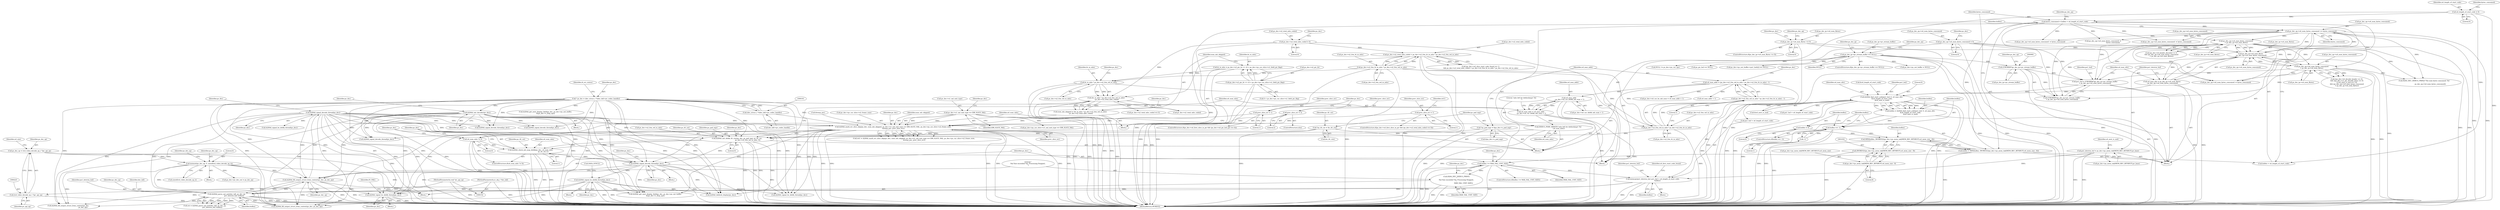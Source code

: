 digraph "0_Android_0b23c81c3dd9ec38f7e6806a3955fed1925541a0@API" {
"1001827" [label="(Call,ih264d_signal_bs_deblk_thread(ps_dec))"];
"1001728" [label="(Call,ih264d_signal_bs_deblk_thread(ps_dec))"];
"1001719" [label="(Call,ih264d_signal_decode_thread(ps_dec))"];
"1001685" [label="(Call,ih264d_init_deblk_tfr_ctxt(ps_dec, ps_pad_mgr, ps_tfr_cxt,\n                                           ps_dec->u2_frm_wd_in_mbs, 0))"];
"1001076" [label="(Call,ih264d_signal_decode_thread(ps_dec))"];
"1001057" [label="(Call,ih264d_fill_output_struct_from_context(ps_dec, ps_dec_op))"];
"1000158" [label="(Call,* ps_dec = (dec_struct_t *)(dec_hdl->pv_codec_handle))"];
"1000160" [label="(Call,(dec_struct_t *)(dec_hdl->pv_codec_handle))"];
"1000896" [label="(Call,ih264d_init_decoder(ps_dec))"];
"1001285" [label="(Call,ih264d_parse_nal_unit(dec_hdl, ps_dec_op,\n                              pu1_bitstrm_buf, buflen))"];
"1000153" [label="(MethodParameterIn,iv_obj_t *dec_hdl)"];
"1000232" [label="(Call,memset(ps_dec_op, 0, sizeof(ivd_video_decode_op_t)))"];
"1000220" [label="(Call,ps_dec_op = (ivd_video_decode_op_t *)pv_api_op)"];
"1000222" [label="(Call,(ivd_video_decode_op_t *)pv_api_op)"];
"1000155" [label="(MethodParameterIn,void *pv_api_op)"];
"1001209" [label="(Call,memcpy(pu1_bitstrm_buf, pu1_buf + u4_length_of_start_code,\n                   buflen))"];
"1000997" [label="(Call,pu1_bitstrm_buf = ps_dec->ps_mem_tab[MEM_REC_BITSBUF].pv_base)"];
"1001011" [label="(Call,ih264d_find_start_code(pu1_buf, 0, u4_max_ofst,\n &u4_length_of_start_code,\n &u4_next_is_aud))"];
"1000977" [label="(Call,pu1_buf = (UWORD8*)ps_dec_ip->pv_stream_buffer\n + ps_dec_op->u4_num_bytes_consumed)"];
"1000980" [label="(Call,(UWORD8*)ps_dec_ip->pv_stream_buffer)"];
"1000270" [label="(Call,ps_dec_ip->pv_stream_buffer == NULL)"];
"1001424" [label="(Call,ps_dec_op->u4_num_bytes_consumed\n < ps_dec_ip->u4_num_Bytes)"];
"1001047" [label="(Call,ps_dec_op->u4_num_bytes_consumed += bytes_consumed)"];
"1001042" [label="(Call,bytes_consumed = buflen + u4_length_of_start_code)"];
"1001027" [label="(Call,buflen = MIN(buflen, (WORD32)(ps_dec->ps_mem_tab[MEM_REC_BITSBUF].u4_mem_size - 8)))"];
"1001029" [label="(Call,MIN(buflen, (WORD32)(ps_dec->ps_mem_tab[MEM_REC_BITSBUF].u4_mem_size - 8)))"];
"1001020" [label="(Call,buflen == -1)"];
"1001009" [label="(Call,buflen = ih264d_find_start_code(pu1_buf, 0, u4_max_ofst,\n &u4_length_of_start_code,\n &u4_next_is_aud))"];
"1001022" [label="(Call,-1)"];
"1001024" [label="(Call,buflen = 0)"];
"1001031" [label="(Call,(WORD32)(ps_dec->ps_mem_tab[MEM_REC_BITSBUF].u4_mem_size - 8))"];
"1001033" [label="(Call,ps_dec->ps_mem_tab[MEM_REC_BITSBUF].u4_mem_size - 8)"];
"1000176" [label="(Call,u4_length_of_start_code = 0)"];
"1000990" [label="(Call,ps_dec_ip->u4_num_Bytes\n - ps_dec_op->u4_num_bytes_consumed)"];
"1000291" [label="(Call,ps_dec_ip->u4_num_Bytes <= 0)"];
"1001449" [label="(Call,ps_dec_op->u4_num_bytes_consumed\n < ps_dec_ip->u4_num_Bytes)"];
"1000316" [label="(Call,ps_dec_op->u4_num_bytes_consumed = 0)"];
"1000988" [label="(Call,u4_max_ofst = ps_dec_ip->u4_num_Bytes\n - ps_dec_op->u4_num_bytes_consumed)"];
"1001053" [label="(Call,buflen >= MAX_NAL_UNIT_SIZE)"];
"1001060" [label="(Call,H264_DEC_DEBUG_PRINT(\n \"\nNal Size exceeded %d, Processing Stopped..\n\",\n                            MAX_NAL_UNIT_SIZE))"];
"1001543" [label="(Call,ih264d_mark_err_slice_skip(ps_dec, num_mb_skipped, ps_dec->u1_nal_unit_type == IDR_SLICE_NAL, ps_dec->ps_cur_slice->u2_frame_num,\n &temp_poc, prev_slice_err))"];
"1001500" [label="(Call,num_mb_skipped = (ht_in_mbs * ps_dec->u2_frm_wd_in_mbs)\n - ps_dec->u2_total_mbs_coded)"];
"1001502" [label="(Call,(ht_in_mbs * ps_dec->u2_frm_wd_in_mbs)\n - ps_dec->u2_total_mbs_coded)"];
"1001503" [label="(Call,ht_in_mbs * ps_dec->u2_frm_wd_in_mbs)"];
"1001487" [label="(Call,ht_in_mbs = ps_dec->u2_pic_ht >> (4 + ps_dec->ps_cur_slice->u1_field_pic_flag))"];
"1001489" [label="(Call,ps_dec->u2_pic_ht >> (4 + ps_dec->ps_cur_slice->u1_field_pic_flag))"];
"1001474" [label="(Call,ps_dec->u2_frm_ht_in_mbs * ps_dec->u2_frm_wd_in_mbs)"];
"1001470" [label="(Call,ps_dec->u2_total_mbs_coded < ps_dec->u2_frm_ht_in_mbs * ps_dec->u2_frm_wd_in_mbs)"];
"1000908" [label="(Call,ps_dec->u2_total_mbs_coded = 0)"];
"1001546" [label="(Call,ps_dec->u1_nal_unit_type == IDR_SLICE_NAL)"];
"1001521" [label="(Call,prev_slice_err = 1)"];
"1001525" [label="(Call,prev_slice_err = 2)"];
"1001538" [label="(Call,prev_slice_err = 1)"];
"1001661" [label="(Call,*ps_pad_mgr = &ps_dec->s_pad_mgr)"];
"1001656" [label="(Call,*ps_tfr_cxt = &s_tfr_ctxt)"];
"1001670" [label="(Call,ps_dec->u2_frm_wd_in_mbs * ps_dec->u2_frm_ht_in_mbs)"];
"1001709" [label="(Call,ih264d_check_mb_map_deblk(ps_dec, u4_num_mbs,\n                                                   ps_tfr_cxt,1))"];
"1001706" [label="(Call,u4_num_mbs != 0)"];
"1001702" [label="(Call,DEBUG_PERF_PRINTF(\"mbs left for deblocking= %d \n\",u4_num_mbs))"];
"1001693" [label="(Call,u4_num_mbs = u4_max_addr\n - ps_dec->u4_cur_deblk_mb_num + 1)"];
"1001695" [label="(Call,u4_max_addr\n - ps_dec->u4_cur_deblk_mb_num + 1)"];
"1001667" [label="(Call,u4_max_addr = (ps_dec->u2_frm_wd_in_mbs * ps_dec->u2_frm_ht_in_mbs) - 1)"];
"1001669" [label="(Call,(ps_dec->u2_frm_wd_in_mbs * ps_dec->u2_frm_ht_in_mbs) - 1)"];
"1001042" [label="(Call,bytes_consumed = buflen + u4_length_of_start_code)"];
"1001671" [label="(Call,ps_dec->u2_frm_wd_in_mbs)"];
"1001686" [label="(Identifier,ps_dec)"];
"1001489" [label="(Call,ps_dec->u2_pic_ht >> (4 + ps_dec->ps_cur_slice->u1_field_pic_flag))"];
"1001057" [label="(Call,ih264d_fill_output_struct_from_context(ps_dec, ps_dec_op))"];
"1001428" [label="(Call,ps_dec_ip->u4_num_Bytes)"];
"1000986" [label="(Identifier,ps_dec_op)"];
"1001470" [label="(Call,ps_dec->u2_total_mbs_coded < ps_dec->u2_frm_ht_in_mbs * ps_dec->u2_frm_wd_in_mbs)"];
"1001689" [label="(Call,ps_dec->u2_frm_wd_in_mbs)"];
"1000988" [label="(Call,u4_max_ofst = ps_dec_ip->u4_num_Bytes\n - ps_dec_op->u4_num_bytes_consumed)"];
"1001011" [label="(Call,ih264d_find_start_code(pu1_buf, 0, u4_max_ofst,\n &u4_length_of_start_code,\n &u4_next_is_aud))"];
"1000978" [label="(Identifier,pu1_buf)"];
"1001502" [label="(Call,(ht_in_mbs * ps_dec->u2_frm_wd_in_mbs)\n - ps_dec->u2_total_mbs_coded)"];
"1001708" [label="(Literal,0)"];
"1000278" [label="(Identifier,ps_dec_op)"];
"1001052" [label="(ControlStructure,if(buflen >= MAX_NAL_UNIT_SIZE))"];
"1000897" [label="(Identifier,ps_dec)"];
"1000222" [label="(Call,(ivd_video_decode_op_t *)pv_api_op)"];
"1001706" [label="(Call,u4_num_mbs != 0)"];
"1001059" [label="(Identifier,ps_dec_op)"];
"1000976" [label="(Block,)"];
"1001051" [label="(Identifier,bytes_consumed)"];
"1001464" [label="(Call,(ps_dec->u4_slice_start_code_found == 1)\n && ps_dec->u2_total_mbs_coded < ps_dec->u2_frm_ht_in_mbs * ps_dec->u2_frm_wd_in_mbs)"];
"1000912" [label="(Literal,0)"];
"1001289" [label="(Identifier,buflen)"];
"1001076" [label="(Call,ih264d_signal_decode_thread(ps_dec))"];
"1001286" [label="(Identifier,dec_hdl)"];
"1000982" [label="(Call,ps_dec_ip->pv_stream_buffer)"];
"1001544" [label="(Identifier,ps_dec)"];
"1000980" [label="(Call,(UWORD8*)ps_dec_ip->pv_stream_buffer)"];
"1000713" [label="(Call,ih264d_get_next_display_field(ps_dec, ps_dec->ps_out_buffer,\n &(ps_dec->s_disp_op)))"];
"1000270" [label="(Call,ps_dec_ip->pv_stream_buffer == NULL)"];
"1001661" [label="(Call,*ps_pad_mgr = &ps_dec->s_pad_mgr)"];
"1000220" [label="(Call,ps_dec_op = (ivd_video_decode_op_t *)pv_api_op)"];
"1001830" [label="(Identifier,IV_FAIL)"];
"1001450" [label="(Call,ps_dec_op->u4_num_bytes_consumed)"];
"1000155" [label="(MethodParameterIn,void *pv_api_op)"];
"1001193" [label="(Call,ih264d_signal_decode_thread(ps_dec))"];
"1001065" [label="(Identifier,ps_dec)"];
"1001511" [label="(ControlStructure,if(ps_dec->u4_first_slice_in_pic && (ps_dec->u4_pic_buf_got == 0)))"];
"1000176" [label="(Call,u4_length_of_start_code = 0)"];
"1001081" [label="(Identifier,ps_dec)"];
"1001025" [label="(Identifier,buflen)"];
"1001058" [label="(Identifier,ps_dec)"];
"1001695" [label="(Call,u4_max_addr\n - ps_dec->u4_cur_deblk_mb_num + 1)"];
"1002046" [label="(Call,ih264d_fill_output_struct_from_context(ps_dec, ps_dec_op))"];
"1001680" [label="(Identifier,ps_dec)"];
"1001020" [label="(Call,buflen == -1)"];
"1000292" [label="(Call,ps_dec_ip->u4_num_Bytes)"];
"1001558" [label="(Identifier,prev_slice_err)"];
"1001729" [label="(Identifier,ps_dec)"];
"1001542" [label="(Identifier,ret1)"];
"1001054" [label="(Identifier,buflen)"];
"1001244" [label="(Call,ih264d_fill_output_struct_from_context(ps_dec,\n                                                           ps_dec_op))"];
"1001546" [label="(Call,ps_dec->u1_nal_unit_type == IDR_SLICE_NAL)"];
"1001528" [label="(ControlStructure,if(ps_dec->u4_first_slice_in_pic && (ps_dec->u2_total_mbs_coded == 0)))"];
"1001210" [label="(Identifier,pu1_bitstrm_buf)"];
"1001678" [label="(Call,ps_dec->u4_cur_bs_mb_num = u4_max_addr + 1)"];
"1002226" [label="(MethodReturn,WORD32)"];
"1002124" [label="(Call,NULL != ps_dec->ps_cur_sps)"];
"1001525" [label="(Call,prev_slice_err = 2)"];
"1001540" [label="(Literal,1)"];
"1001705" [label="(ControlStructure,if(u4_num_mbs != 0))"];
"1001030" [label="(Identifier,buflen)"];
"1001623" [label="(Block,)"];
"1001010" [label="(Identifier,buflen)"];
"1001828" [label="(Identifier,ps_dec)"];
"1000994" [label="(Call,ps_dec_op->u4_num_bytes_consumed)"];
"1001662" [label="(Identifier,ps_pad_mgr)"];
"1001693" [label="(Call,u4_num_mbs = u4_max_addr\n - ps_dec->u4_cur_deblk_mb_num + 1)"];
"1001667" [label="(Call,u4_max_addr = (ps_dec->u2_frm_wd_in_mbs * ps_dec->u2_frm_ht_in_mbs) - 1)"];
"1001910" [label="(Call,ps_dec->ps_cur_slice->u1_nal_unit_type == IDR_SLICE_NAL)"];
"1001047" [label="(Call,ps_dec_op->u4_num_bytes_consumed += bytes_consumed)"];
"1001013" [label="(Literal,0)"];
"1000623" [label="(Call,ps_pic_buf == NULL)"];
"1001688" [label="(Identifier,ps_tfr_cxt)"];
"1001656" [label="(Call,*ps_tfr_cxt = &s_tfr_ctxt)"];
"1000160" [label="(Call,(dec_struct_t *)(dec_hdl->pv_codec_handle))"];
"1000421" [label="(Call,ps_dec->ps_out_buffer->pu1_bufs[i] == NULL)"];
"1001043" [label="(Identifier,bytes_consumed)"];
"1001433" [label="(Call,((ps_dec->i4_decode_header == 0)\n && ((ps_dec->u1_pic_decode_done == 0)\n || (u4_next_is_aud == 1)))\n && (ps_dec_op->u4_num_bytes_consumed\n < ps_dec_ip->u4_num_Bytes))"];
"1001055" [label="(Identifier,MAX_NAL_UNIT_SIZE)"];
"1001541" [label="(Call,ret1 = ih264d_mark_err_slice_skip(ps_dec, num_mb_skipped, ps_dec->u1_nal_unit_type == IDR_SLICE_NAL, ps_dec->ps_cur_slice->u2_frame_num,\n &temp_poc, prev_slice_err))"];
"1001550" [label="(Identifier,IDR_SLICE_NAL)"];
"1000228" [label="(Identifier,u4_size)"];
"1001026" [label="(Literal,0)"];
"1001713" [label="(Literal,1)"];
"1000224" [label="(Identifier,pv_api_op)"];
"1000156" [label="(Block,)"];
"1001703" [label="(Literal,\"mbs left for deblocking= %d \n\")"];
"1001687" [label="(Identifier,ps_pad_mgr)"];
"1000316" [label="(Call,ps_dec_op->u4_num_bytes_consumed = 0)"];
"1001685" [label="(Call,ih264d_init_deblk_tfr_ctxt(ps_dec, ps_pad_mgr, ps_tfr_cxt,\n                                           ps_dec->u2_frm_wd_in_mbs, 0))"];
"1001474" [label="(Call,ps_dec->u2_frm_ht_in_mbs * ps_dec->u2_frm_wd_in_mbs)"];
"1001481" [label="(Block,)"];
"1001214" [label="(Identifier,buflen)"];
"1001674" [label="(Call,ps_dec->u2_frm_ht_in_mbs)"];
"1001369" [label="(Call,ps_dec_op->u4_num_bytes_consumed -= bytes_consumed)"];
"1001029" [label="(Call,MIN(buflen, (WORD32)(ps_dec->ps_mem_tab[MEM_REC_BITSBUF].u4_mem_size - 8)))"];
"1001504" [label="(Identifier,ht_in_mbs)"];
"1001017" [label="(Call,&u4_next_is_aud)"];
"1001023" [label="(Literal,1)"];
"1001710" [label="(Identifier,ps_dec)"];
"1000999" [label="(Call,ps_dec->ps_mem_tab[MEM_REC_BITSBUF].pv_base)"];
"1001015" [label="(Call,&u4_length_of_start_code)"];
"1001509" [label="(Identifier,ps_dec)"];
"1001651" [label="(Block,)"];
"1000159" [label="(Identifier,ps_dec)"];
"1001889" [label="(Call,ih264d_deblock_display(ps_dec))"];
"1001014" [label="(Identifier,u4_max_ofst)"];
"1001669" [label="(Call,(ps_dec->u2_frm_wd_in_mbs * ps_dec->u2_frm_ht_in_mbs) - 1)"];
"1000162" [label="(Call,dec_hdl->pv_codec_handle)"];
"1000225" [label="(Block,)"];
"1001533" [label="(Call,ps_dec->u2_total_mbs_coded == 0)"];
"1001527" [label="(Literal,2)"];
"1001682" [label="(Call,u4_max_addr + 1)"];
"1001522" [label="(Identifier,prev_slice_err)"];
"1000242" [label="(Call,ps_dec->pv_dec_out = ps_dec_op)"];
"1001487" [label="(Call,ht_in_mbs = ps_dec->u2_pic_ht >> (4 + ps_dec->ps_cur_slice->u1_field_pic_flag))"];
"1001049" [label="(Identifier,ps_dec_op)"];
"1000295" [label="(Literal,0)"];
"1001505" [label="(Call,ps_dec->u2_frm_wd_in_mbs)"];
"1001283" [label="(Call,ret = ih264d_parse_nal_unit(dec_hdl, ps_dec_op,\n                              pu1_bitstrm_buf, buflen))"];
"1001048" [label="(Call,ps_dec_op->u4_num_bytes_consumed)"];
"1000177" [label="(Identifier,u4_length_of_start_code)"];
"1001044" [label="(Call,buflen + u4_length_of_start_code)"];
"1000909" [label="(Call,ps_dec->u2_total_mbs_coded)"];
"1001539" [label="(Identifier,prev_slice_err)"];
"1000320" [label="(Literal,0)"];
"1001524" [label="(ControlStructure,else)"];
"1001007" [label="(Identifier,u4_next_is_aud)"];
"1000274" [label="(Identifier,NULL)"];
"1001060" [label="(Call,H264_DEC_DEBUG_PRINT(\n \"\nNal Size exceeded %d, Processing Stopped..\n\",\n                            MAX_NAL_UNIT_SIZE))"];
"1001475" [label="(Call,ps_dec->u2_frm_ht_in_mbs)"];
"1001547" [label="(Call,ps_dec->u1_nal_unit_type)"];
"1001702" [label="(Call,DEBUG_PERF_PRINTF(\"mbs left for deblocking= %d \n\",u4_num_mbs))"];
"1001523" [label="(Literal,1)"];
"1001160" [label="(Call,ps_dec_op->u4_num_bytes_consumed -=\n                                        bytes_consumed)"];
"1001716" [label="(Identifier,ps_dec)"];
"1002018" [label="(Call,ih264d_get_next_display_field(ps_dec, ps_dec->ps_out_buffer,\n &(ps_dec->s_disp_op)))"];
"1000900" [label="(Identifier,ps_dec)"];
"1001711" [label="(Identifier,u4_num_mbs)"];
"1000313" [label="(Identifier,ps_dec)"];
"1001545" [label="(Identifier,num_mb_skipped)"];
"1001727" [label="(Block,)"];
"1001425" [label="(Call,ps_dec_op->u4_num_bytes_consumed)"];
"1001397" [label="(Call,ih264d_signal_decode_thread(ps_dec))"];
"1001488" [label="(Identifier,ht_in_mbs)"];
"1001724" [label="(Identifier,ps_dec)"];
"1001694" [label="(Identifier,u4_num_mbs)"];
"1000323" [label="(Identifier,ps_dec)"];
"1001209" [label="(Call,memcpy(pu1_bitstrm_buf, pu1_buf + u4_length_of_start_code,\n                   buflen))"];
"1001719" [label="(Call,ih264d_signal_decode_thread(ps_dec))"];
"1001019" [label="(ControlStructure,if(buflen == -1))"];
"1000290" [label="(ControlStructure,if(ps_dec_ip->u4_num_Bytes <= 0))"];
"1001596" [label="(Call,ih264d_signal_decode_thread(ps_dec))"];
"1001503" [label="(Call,ht_in_mbs * ps_dec->u2_frm_wd_in_mbs)"];
"1000895" [label="(Block,)"];
"1000293" [label="(Identifier,ps_dec_ip)"];
"1000977" [label="(Call,pu1_buf = (UWORD8*)ps_dec_ip->pv_stream_buffer\n + ps_dec_op->u4_num_bytes_consumed)"];
"1001663" [label="(Call,&ps_dec->s_pad_mgr)"];
"1001720" [label="(Identifier,ps_dec)"];
"1001009" [label="(Call,buflen = ih264d_find_start_code(pu1_buf, 0, u4_max_ofst,\n &u4_length_of_start_code,\n &u4_next_is_aud))"];
"1000989" [label="(Identifier,u4_max_ofst)"];
"1001012" [label="(Identifier,pu1_buf)"];
"1001657" [label="(Identifier,ps_tfr_cxt)"];
"1000997" [label="(Call,pu1_bitstrm_buf = ps_dec->ps_mem_tab[MEM_REC_BITSBUF].pv_base)"];
"1000167" [label="(Identifier,i4_err_status)"];
"1000271" [label="(Call,ps_dec_ip->pv_stream_buffer)"];
"1001501" [label="(Identifier,num_mb_skipped)"];
"1000979" [label="(Call,(UWORD8*)ps_dec_ip->pv_stream_buffer\n + ps_dec_op->u4_num_bytes_consumed)"];
"1000269" [label="(ControlStructure,if(ps_dec_ip->pv_stream_buffer == NULL))"];
"1001077" [label="(Identifier,ps_dec)"];
"1000991" [label="(Call,ps_dec_ip->u4_num_Bytes)"];
"1001696" [label="(Identifier,u4_max_addr)"];
"1000232" [label="(Call,memset(ps_dec_op, 0, sizeof(ivd_video_decode_op_t)))"];
"1000908" [label="(Call,ps_dec->u2_total_mbs_coded = 0)"];
"1001670" [label="(Call,ps_dec->u2_frm_wd_in_mbs * ps_dec->u2_frm_ht_in_mbs)"];
"1000158" [label="(Call,* ps_dec = (dec_struct_t *)(dec_hdl->pv_codec_handle))"];
"1000233" [label="(Identifier,ps_dec_op)"];
"1001556" [label="(Call,&temp_poc)"];
"1000235" [label="(Call,sizeof(ivd_video_decode_op_t))"];
"1001728" [label="(Call,ih264d_signal_bs_deblk_thread(ps_dec))"];
"1000321" [label="(Call,ps_dec->ps_out_buffer = NULL)"];
"1001692" [label="(Literal,0)"];
"1001707" [label="(Identifier,u4_num_mbs)"];
"1001449" [label="(Call,ps_dec_op->u4_num_bytes_consumed\n < ps_dec_ip->u4_num_Bytes)"];
"1001668" [label="(Identifier,u4_max_addr)"];
"1001677" [label="(Literal,1)"];
"1002219" [label="(Call,H264_DEC_DEBUG_PRINT(\"The num bytes consumed: %d\n\",\n                         ps_dec_op->u4_num_bytes_consumed))"];
"1001538" [label="(Call,prev_slice_err = 1)"];
"1001730" [label="(Call,DATA_SYNC())"];
"1001500" [label="(Call,num_mb_skipped = (ht_in_mbs * ps_dec->u2_frm_wd_in_mbs)\n - ps_dec->u2_total_mbs_coded)"];
"1001056" [label="(Block,)"];
"1001453" [label="(Call,ps_dec_ip->u4_num_Bytes)"];
"1001062" [label="(Identifier,MAX_NAL_UNIT_SIZE)"];
"1000178" [label="(Literal,0)"];
"1001478" [label="(Call,ps_dec->u2_frm_wd_in_mbs)"];
"1001110" [label="(Call,ih264d_signal_bs_deblk_thread(ps_dec))"];
"1000299" [label="(Identifier,ps_dec_op)"];
"1001514" [label="(Identifier,ps_dec)"];
"1001508" [label="(Call,ps_dec->u2_total_mbs_coded)"];
"1001208" [label="(Block,)"];
"1000317" [label="(Call,ps_dec_op->u4_num_bytes_consumed)"];
"1001034" [label="(Call,ps_dec->ps_mem_tab[MEM_REC_BITSBUF].u4_mem_size)"];
"1000291" [label="(Call,ps_dec_ip->u4_num_Bytes <= 0)"];
"1001053" [label="(Call,buflen >= MAX_NAL_UNIT_SIZE)"];
"1000221" [label="(Identifier,ps_dec_op)"];
"1001551" [label="(Call,ps_dec->ps_cur_slice->u2_frame_num)"];
"1001128" [label="(Identifier,ps_dec)"];
"1001658" [label="(Call,&s_tfr_ctxt)"];
"1000153" [label="(MethodParameterIn,iv_obj_t *dec_hdl)"];
"1001543" [label="(Call,ih264d_mark_err_slice_skip(ps_dec, num_mb_skipped, ps_dec->u1_nal_unit_type == IDR_SLICE_NAL, ps_dec->ps_cur_slice->u2_frame_num,\n &temp_poc, prev_slice_err))"];
"1000998" [label="(Identifier,pu1_bitstrm_buf)"];
"1001521" [label="(Call,prev_slice_err = 1)"];
"1001526" [label="(Identifier,prev_slice_err)"];
"1001022" [label="(Call,-1)"];
"1001471" [label="(Call,ps_dec->u2_total_mbs_coded)"];
"1001061" [label="(Literal,\"\nNal Size exceeded %d, Processing Stopped..\n\")"];
"1001033" [label="(Call,ps_dec->ps_mem_tab[MEM_REC_BITSBUF].u4_mem_size - 8)"];
"1001346" [label="(Call,ps_dec_op->u4_num_bytes_consumed -= bytes_consumed)"];
"1001704" [label="(Identifier,u4_num_mbs)"];
"1001612" [label="(Call,ps_dec_op->u4_num_bytes_consumed -= bytes_consumed)"];
"1001493" [label="(Call,4 + ps_dec->ps_cur_slice->u1_field_pic_flag)"];
"1000234" [label="(Literal,0)"];
"1001028" [label="(Identifier,buflen)"];
"1001285" [label="(Call,ih264d_parse_nal_unit(dec_hdl, ps_dec_op,\n                              pu1_bitstrm_buf, buflen))"];
"1000181" [label="(Identifier,bytes_consumed)"];
"1001697" [label="(Call,ps_dec->u4_cur_deblk_mb_num + 1)"];
"1001826" [label="(Block,)"];
"1001418" [label="(Call,(ps_dec->i4_header_decoded != 3)\n && (ps_dec_op->u4_num_bytes_consumed\n < ps_dec_ip->u4_num_Bytes))"];
"1001135" [label="(Call,pu1_buf + u4_length_of_start_code)"];
"1001490" [label="(Call,ps_dec->u2_pic_ht)"];
"1001288" [label="(Identifier,pu1_bitstrm_buf)"];
"1001712" [label="(Identifier,ps_tfr_cxt)"];
"1000990" [label="(Call,ps_dec_ip->u4_num_Bytes\n - ps_dec_op->u4_num_bytes_consumed)"];
"1001424" [label="(Call,ps_dec_op->u4_num_bytes_consumed\n < ps_dec_ip->u4_num_Bytes)"];
"1002004" [label="(Call,ih264d_signal_bs_deblk_thread(ps_dec))"];
"1001827" [label="(Call,ih264d_signal_bs_deblk_thread(ps_dec))"];
"1001211" [label="(Call,pu1_buf + u4_length_of_start_code)"];
"1000915" [label="(Identifier,ps_dec)"];
"1000896" [label="(Call,ih264d_init_decoder(ps_dec))"];
"1001216" [label="(Identifier,u4_first_start_code_found)"];
"1001031" [label="(Call,(WORD32)(ps_dec->ps_mem_tab[MEM_REC_BITSBUF].u4_mem_size - 8))"];
"1001024" [label="(Call,buflen = 0)"];
"1001709" [label="(Call,ih264d_check_mb_map_deblk(ps_dec, u4_num_mbs,\n                                                   ps_tfr_cxt,1))"];
"1001553" [label="(Identifier,ps_dec)"];
"1001027" [label="(Call,buflen = MIN(buflen, (WORD32)(ps_dec->ps_mem_tab[MEM_REC_BITSBUF].u4_mem_size - 8)))"];
"1001287" [label="(Identifier,ps_dec_op)"];
"1001021" [label="(Identifier,buflen)"];
"1001531" [label="(Identifier,ps_dec)"];
"1001041" [label="(Literal,8)"];
"1000239" [label="(Identifier,ps_dec_op)"];
"1001827" -> "1001826"  [label="AST: "];
"1001827" -> "1001828"  [label="CFG: "];
"1001828" -> "1001827"  [label="AST: "];
"1001830" -> "1001827"  [label="CFG: "];
"1001827" -> "1002226"  [label="DDG: "];
"1001827" -> "1002226"  [label="DDG: "];
"1001728" -> "1001827"  [label="DDG: "];
"1001076" -> "1001827"  [label="DDG: "];
"1001719" -> "1001827"  [label="DDG: "];
"1000158" -> "1001827"  [label="DDG: "];
"1000896" -> "1001827"  [label="DDG: "];
"1001543" -> "1001827"  [label="DDG: "];
"1001728" -> "1001727"  [label="AST: "];
"1001728" -> "1001729"  [label="CFG: "];
"1001729" -> "1001728"  [label="AST: "];
"1001730" -> "1001728"  [label="CFG: "];
"1001728" -> "1002226"  [label="DDG: "];
"1001728" -> "1002226"  [label="DDG: "];
"1001719" -> "1001728"  [label="DDG: "];
"1001728" -> "1001889"  [label="DDG: "];
"1001728" -> "1002004"  [label="DDG: "];
"1001728" -> "1002018"  [label="DDG: "];
"1001728" -> "1002046"  [label="DDG: "];
"1001719" -> "1001623"  [label="AST: "];
"1001719" -> "1001720"  [label="CFG: "];
"1001720" -> "1001719"  [label="AST: "];
"1001724" -> "1001719"  [label="CFG: "];
"1001719" -> "1002226"  [label="DDG: "];
"1001719" -> "1002226"  [label="DDG: "];
"1001685" -> "1001719"  [label="DDG: "];
"1001076" -> "1001719"  [label="DDG: "];
"1001709" -> "1001719"  [label="DDG: "];
"1000158" -> "1001719"  [label="DDG: "];
"1000896" -> "1001719"  [label="DDG: "];
"1001543" -> "1001719"  [label="DDG: "];
"1001719" -> "1001889"  [label="DDG: "];
"1001719" -> "1002004"  [label="DDG: "];
"1001719" -> "1002018"  [label="DDG: "];
"1001719" -> "1002046"  [label="DDG: "];
"1001685" -> "1001651"  [label="AST: "];
"1001685" -> "1001692"  [label="CFG: "];
"1001686" -> "1001685"  [label="AST: "];
"1001687" -> "1001685"  [label="AST: "];
"1001688" -> "1001685"  [label="AST: "];
"1001689" -> "1001685"  [label="AST: "];
"1001692" -> "1001685"  [label="AST: "];
"1001694" -> "1001685"  [label="CFG: "];
"1001685" -> "1002226"  [label="DDG: "];
"1001685" -> "1002226"  [label="DDG: "];
"1001685" -> "1002226"  [label="DDG: "];
"1001685" -> "1002226"  [label="DDG: "];
"1001076" -> "1001685"  [label="DDG: "];
"1000158" -> "1001685"  [label="DDG: "];
"1000896" -> "1001685"  [label="DDG: "];
"1001543" -> "1001685"  [label="DDG: "];
"1001661" -> "1001685"  [label="DDG: "];
"1001656" -> "1001685"  [label="DDG: "];
"1001670" -> "1001685"  [label="DDG: "];
"1001685" -> "1001709"  [label="DDG: "];
"1001685" -> "1001709"  [label="DDG: "];
"1001076" -> "1001056"  [label="AST: "];
"1001076" -> "1001077"  [label="CFG: "];
"1001077" -> "1001076"  [label="AST: "];
"1001081" -> "1001076"  [label="CFG: "];
"1001076" -> "1002226"  [label="DDG: "];
"1001076" -> "1002226"  [label="DDG: "];
"1001076" -> "1001057"  [label="DDG: "];
"1001057" -> "1001076"  [label="DDG: "];
"1001076" -> "1001110"  [label="DDG: "];
"1001076" -> "1001193"  [label="DDG: "];
"1001076" -> "1001244"  [label="DDG: "];
"1001076" -> "1001397"  [label="DDG: "];
"1001076" -> "1001543"  [label="DDG: "];
"1001076" -> "1001596"  [label="DDG: "];
"1001076" -> "1001889"  [label="DDG: "];
"1001076" -> "1002004"  [label="DDG: "];
"1001076" -> "1002018"  [label="DDG: "];
"1001076" -> "1002046"  [label="DDG: "];
"1001057" -> "1001056"  [label="AST: "];
"1001057" -> "1001059"  [label="CFG: "];
"1001058" -> "1001057"  [label="AST: "];
"1001059" -> "1001057"  [label="AST: "];
"1001061" -> "1001057"  [label="CFG: "];
"1001057" -> "1002226"  [label="DDG: "];
"1001057" -> "1002226"  [label="DDG: "];
"1000158" -> "1001057"  [label="DDG: "];
"1000896" -> "1001057"  [label="DDG: "];
"1001285" -> "1001057"  [label="DDG: "];
"1000232" -> "1001057"  [label="DDG: "];
"1001057" -> "1001244"  [label="DDG: "];
"1001057" -> "1001285"  [label="DDG: "];
"1001057" -> "1002046"  [label="DDG: "];
"1000158" -> "1000156"  [label="AST: "];
"1000158" -> "1000160"  [label="CFG: "];
"1000159" -> "1000158"  [label="AST: "];
"1000160" -> "1000158"  [label="AST: "];
"1000167" -> "1000158"  [label="CFG: "];
"1000158" -> "1002226"  [label="DDG: "];
"1000158" -> "1002226"  [label="DDG: "];
"1000160" -> "1000158"  [label="DDG: "];
"1000158" -> "1000713"  [label="DDG: "];
"1000158" -> "1000896"  [label="DDG: "];
"1000158" -> "1001193"  [label="DDG: "];
"1000158" -> "1001244"  [label="DDG: "];
"1000158" -> "1001397"  [label="DDG: "];
"1000158" -> "1001543"  [label="DDG: "];
"1000158" -> "1001596"  [label="DDG: "];
"1000158" -> "1001889"  [label="DDG: "];
"1000158" -> "1002004"  [label="DDG: "];
"1000158" -> "1002018"  [label="DDG: "];
"1000158" -> "1002046"  [label="DDG: "];
"1000160" -> "1000162"  [label="CFG: "];
"1000161" -> "1000160"  [label="AST: "];
"1000162" -> "1000160"  [label="AST: "];
"1000160" -> "1002226"  [label="DDG: "];
"1000896" -> "1000895"  [label="AST: "];
"1000896" -> "1000897"  [label="CFG: "];
"1000897" -> "1000896"  [label="AST: "];
"1000900" -> "1000896"  [label="CFG: "];
"1000896" -> "1002226"  [label="DDG: "];
"1000896" -> "1002226"  [label="DDG: "];
"1000896" -> "1001193"  [label="DDG: "];
"1000896" -> "1001244"  [label="DDG: "];
"1000896" -> "1001397"  [label="DDG: "];
"1000896" -> "1001543"  [label="DDG: "];
"1000896" -> "1001596"  [label="DDG: "];
"1000896" -> "1001889"  [label="DDG: "];
"1000896" -> "1002004"  [label="DDG: "];
"1000896" -> "1002018"  [label="DDG: "];
"1000896" -> "1002046"  [label="DDG: "];
"1001285" -> "1001283"  [label="AST: "];
"1001285" -> "1001289"  [label="CFG: "];
"1001286" -> "1001285"  [label="AST: "];
"1001287" -> "1001285"  [label="AST: "];
"1001288" -> "1001285"  [label="AST: "];
"1001289" -> "1001285"  [label="AST: "];
"1001283" -> "1001285"  [label="CFG: "];
"1001285" -> "1002226"  [label="DDG: "];
"1001285" -> "1002226"  [label="DDG: "];
"1001285" -> "1002226"  [label="DDG: "];
"1001285" -> "1002226"  [label="DDG: "];
"1001285" -> "1001244"  [label="DDG: "];
"1001285" -> "1001283"  [label="DDG: "];
"1001285" -> "1001283"  [label="DDG: "];
"1001285" -> "1001283"  [label="DDG: "];
"1001285" -> "1001283"  [label="DDG: "];
"1000153" -> "1001285"  [label="DDG: "];
"1000232" -> "1001285"  [label="DDG: "];
"1001209" -> "1001285"  [label="DDG: "];
"1001209" -> "1001285"  [label="DDG: "];
"1001285" -> "1002046"  [label="DDG: "];
"1000153" -> "1000152"  [label="AST: "];
"1000153" -> "1002226"  [label="DDG: "];
"1000232" -> "1000225"  [label="AST: "];
"1000232" -> "1000235"  [label="CFG: "];
"1000233" -> "1000232"  [label="AST: "];
"1000234" -> "1000232"  [label="AST: "];
"1000235" -> "1000232"  [label="AST: "];
"1000239" -> "1000232"  [label="CFG: "];
"1000232" -> "1002226"  [label="DDG: "];
"1000220" -> "1000232"  [label="DDG: "];
"1000232" -> "1000242"  [label="DDG: "];
"1000232" -> "1001244"  [label="DDG: "];
"1000232" -> "1002046"  [label="DDG: "];
"1000220" -> "1000156"  [label="AST: "];
"1000220" -> "1000222"  [label="CFG: "];
"1000221" -> "1000220"  [label="AST: "];
"1000222" -> "1000220"  [label="AST: "];
"1000228" -> "1000220"  [label="CFG: "];
"1000220" -> "1002226"  [label="DDG: "];
"1000222" -> "1000220"  [label="DDG: "];
"1000222" -> "1000224"  [label="CFG: "];
"1000223" -> "1000222"  [label="AST: "];
"1000224" -> "1000222"  [label="AST: "];
"1000222" -> "1002226"  [label="DDG: "];
"1000155" -> "1000222"  [label="DDG: "];
"1000155" -> "1000152"  [label="AST: "];
"1000155" -> "1002226"  [label="DDG: "];
"1001209" -> "1001208"  [label="AST: "];
"1001209" -> "1001214"  [label="CFG: "];
"1001210" -> "1001209"  [label="AST: "];
"1001211" -> "1001209"  [label="AST: "];
"1001214" -> "1001209"  [label="AST: "];
"1001216" -> "1001209"  [label="CFG: "];
"1001209" -> "1002226"  [label="DDG: "];
"1001209" -> "1002226"  [label="DDG: "];
"1000997" -> "1001209"  [label="DDG: "];
"1001011" -> "1001209"  [label="DDG: "];
"1001053" -> "1001209"  [label="DDG: "];
"1000997" -> "1000976"  [label="AST: "];
"1000997" -> "1000999"  [label="CFG: "];
"1000998" -> "1000997"  [label="AST: "];
"1000999" -> "1000997"  [label="AST: "];
"1001007" -> "1000997"  [label="CFG: "];
"1000997" -> "1002226"  [label="DDG: "];
"1000997" -> "1002226"  [label="DDG: "];
"1001011" -> "1001009"  [label="AST: "];
"1001011" -> "1001017"  [label="CFG: "];
"1001012" -> "1001011"  [label="AST: "];
"1001013" -> "1001011"  [label="AST: "];
"1001014" -> "1001011"  [label="AST: "];
"1001015" -> "1001011"  [label="AST: "];
"1001017" -> "1001011"  [label="AST: "];
"1001009" -> "1001011"  [label="CFG: "];
"1001011" -> "1002226"  [label="DDG: "];
"1001011" -> "1002226"  [label="DDG: "];
"1001011" -> "1002226"  [label="DDG: "];
"1001011" -> "1002226"  [label="DDG: "];
"1001011" -> "1001009"  [label="DDG: "];
"1001011" -> "1001009"  [label="DDG: "];
"1001011" -> "1001009"  [label="DDG: "];
"1001011" -> "1001009"  [label="DDG: "];
"1001011" -> "1001009"  [label="DDG: "];
"1000977" -> "1001011"  [label="DDG: "];
"1000988" -> "1001011"  [label="DDG: "];
"1001011" -> "1001135"  [label="DDG: "];
"1001011" -> "1001211"  [label="DDG: "];
"1000977" -> "1000976"  [label="AST: "];
"1000977" -> "1000979"  [label="CFG: "];
"1000978" -> "1000977"  [label="AST: "];
"1000979" -> "1000977"  [label="AST: "];
"1000989" -> "1000977"  [label="CFG: "];
"1000977" -> "1002226"  [label="DDG: "];
"1000980" -> "1000977"  [label="DDG: "];
"1001424" -> "1000977"  [label="DDG: "];
"1001047" -> "1000977"  [label="DDG: "];
"1001449" -> "1000977"  [label="DDG: "];
"1000316" -> "1000977"  [label="DDG: "];
"1000980" -> "1000979"  [label="AST: "];
"1000980" -> "1000982"  [label="CFG: "];
"1000981" -> "1000980"  [label="AST: "];
"1000982" -> "1000980"  [label="AST: "];
"1000986" -> "1000980"  [label="CFG: "];
"1000980" -> "1002226"  [label="DDG: "];
"1000980" -> "1000979"  [label="DDG: "];
"1000270" -> "1000980"  [label="DDG: "];
"1000270" -> "1000269"  [label="AST: "];
"1000270" -> "1000274"  [label="CFG: "];
"1000271" -> "1000270"  [label="AST: "];
"1000274" -> "1000270"  [label="AST: "];
"1000278" -> "1000270"  [label="CFG: "];
"1000293" -> "1000270"  [label="CFG: "];
"1000270" -> "1002226"  [label="DDG: "];
"1000270" -> "1002226"  [label="DDG: "];
"1000270" -> "1002226"  [label="DDG: "];
"1000270" -> "1000321"  [label="DDG: "];
"1000270" -> "1000421"  [label="DDG: "];
"1000270" -> "1000623"  [label="DDG: "];
"1000270" -> "1002124"  [label="DDG: "];
"1001424" -> "1001418"  [label="AST: "];
"1001424" -> "1001428"  [label="CFG: "];
"1001425" -> "1001424"  [label="AST: "];
"1001428" -> "1001424"  [label="AST: "];
"1001418" -> "1001424"  [label="CFG: "];
"1001424" -> "1002226"  [label="DDG: "];
"1001424" -> "1002226"  [label="DDG: "];
"1001424" -> "1000979"  [label="DDG: "];
"1001424" -> "1000990"  [label="DDG: "];
"1001424" -> "1000990"  [label="DDG: "];
"1001424" -> "1001418"  [label="DDG: "];
"1001424" -> "1001418"  [label="DDG: "];
"1001047" -> "1001424"  [label="DDG: "];
"1000990" -> "1001424"  [label="DDG: "];
"1001424" -> "1001449"  [label="DDG: "];
"1001424" -> "1001449"  [label="DDG: "];
"1001424" -> "1001612"  [label="DDG: "];
"1001424" -> "1002219"  [label="DDG: "];
"1001047" -> "1000976"  [label="AST: "];
"1001047" -> "1001051"  [label="CFG: "];
"1001048" -> "1001047"  [label="AST: "];
"1001051" -> "1001047"  [label="AST: "];
"1001054" -> "1001047"  [label="CFG: "];
"1001047" -> "1002226"  [label="DDG: "];
"1001047" -> "1002226"  [label="DDG: "];
"1001047" -> "1000979"  [label="DDG: "];
"1001047" -> "1000990"  [label="DDG: "];
"1001042" -> "1001047"  [label="DDG: "];
"1000990" -> "1001047"  [label="DDG: "];
"1001047" -> "1001160"  [label="DDG: "];
"1001047" -> "1001346"  [label="DDG: "];
"1001047" -> "1001369"  [label="DDG: "];
"1001047" -> "1001449"  [label="DDG: "];
"1001047" -> "1001612"  [label="DDG: "];
"1001047" -> "1002219"  [label="DDG: "];
"1001042" -> "1000976"  [label="AST: "];
"1001042" -> "1001044"  [label="CFG: "];
"1001043" -> "1001042"  [label="AST: "];
"1001044" -> "1001042"  [label="AST: "];
"1001049" -> "1001042"  [label="CFG: "];
"1001042" -> "1002226"  [label="DDG: "];
"1001027" -> "1001042"  [label="DDG: "];
"1000176" -> "1001042"  [label="DDG: "];
"1001042" -> "1001160"  [label="DDG: "];
"1001042" -> "1001346"  [label="DDG: "];
"1001042" -> "1001369"  [label="DDG: "];
"1001042" -> "1001612"  [label="DDG: "];
"1001027" -> "1000976"  [label="AST: "];
"1001027" -> "1001029"  [label="CFG: "];
"1001028" -> "1001027"  [label="AST: "];
"1001029" -> "1001027"  [label="AST: "];
"1001043" -> "1001027"  [label="CFG: "];
"1001027" -> "1002226"  [label="DDG: "];
"1001029" -> "1001027"  [label="DDG: "];
"1001029" -> "1001027"  [label="DDG: "];
"1001027" -> "1001044"  [label="DDG: "];
"1001027" -> "1001053"  [label="DDG: "];
"1001029" -> "1001031"  [label="CFG: "];
"1001030" -> "1001029"  [label="AST: "];
"1001031" -> "1001029"  [label="AST: "];
"1001029" -> "1002226"  [label="DDG: "];
"1001020" -> "1001029"  [label="DDG: "];
"1001024" -> "1001029"  [label="DDG: "];
"1001031" -> "1001029"  [label="DDG: "];
"1001020" -> "1001019"  [label="AST: "];
"1001020" -> "1001022"  [label="CFG: "];
"1001021" -> "1001020"  [label="AST: "];
"1001022" -> "1001020"  [label="AST: "];
"1001025" -> "1001020"  [label="CFG: "];
"1001028" -> "1001020"  [label="CFG: "];
"1001020" -> "1002226"  [label="DDG: "];
"1001020" -> "1002226"  [label="DDG: "];
"1001009" -> "1001020"  [label="DDG: "];
"1001022" -> "1001020"  [label="DDG: "];
"1001009" -> "1000976"  [label="AST: "];
"1001010" -> "1001009"  [label="AST: "];
"1001021" -> "1001009"  [label="CFG: "];
"1001009" -> "1002226"  [label="DDG: "];
"1001022" -> "1001023"  [label="CFG: "];
"1001023" -> "1001022"  [label="AST: "];
"1001024" -> "1001019"  [label="AST: "];
"1001024" -> "1001026"  [label="CFG: "];
"1001025" -> "1001024"  [label="AST: "];
"1001026" -> "1001024"  [label="AST: "];
"1001028" -> "1001024"  [label="CFG: "];
"1001031" -> "1001033"  [label="CFG: "];
"1001032" -> "1001031"  [label="AST: "];
"1001033" -> "1001031"  [label="AST: "];
"1001031" -> "1002226"  [label="DDG: "];
"1001033" -> "1001031"  [label="DDG: "];
"1001033" -> "1001031"  [label="DDG: "];
"1001033" -> "1001041"  [label="CFG: "];
"1001034" -> "1001033"  [label="AST: "];
"1001041" -> "1001033"  [label="AST: "];
"1001033" -> "1002226"  [label="DDG: "];
"1000176" -> "1000156"  [label="AST: "];
"1000176" -> "1000178"  [label="CFG: "];
"1000177" -> "1000176"  [label="AST: "];
"1000178" -> "1000176"  [label="AST: "];
"1000181" -> "1000176"  [label="CFG: "];
"1000176" -> "1002226"  [label="DDG: "];
"1000176" -> "1001044"  [label="DDG: "];
"1000990" -> "1000988"  [label="AST: "];
"1000990" -> "1000994"  [label="CFG: "];
"1000991" -> "1000990"  [label="AST: "];
"1000994" -> "1000990"  [label="AST: "];
"1000988" -> "1000990"  [label="CFG: "];
"1000990" -> "1002226"  [label="DDG: "];
"1000990" -> "1000988"  [label="DDG: "];
"1000990" -> "1000988"  [label="DDG: "];
"1000291" -> "1000990"  [label="DDG: "];
"1001449" -> "1000990"  [label="DDG: "];
"1001449" -> "1000990"  [label="DDG: "];
"1000316" -> "1000990"  [label="DDG: "];
"1000990" -> "1001449"  [label="DDG: "];
"1000291" -> "1000290"  [label="AST: "];
"1000291" -> "1000295"  [label="CFG: "];
"1000292" -> "1000291"  [label="AST: "];
"1000295" -> "1000291"  [label="AST: "];
"1000299" -> "1000291"  [label="CFG: "];
"1000313" -> "1000291"  [label="CFG: "];
"1000291" -> "1002226"  [label="DDG: "];
"1000291" -> "1002226"  [label="DDG: "];
"1001449" -> "1001433"  [label="AST: "];
"1001449" -> "1001453"  [label="CFG: "];
"1001450" -> "1001449"  [label="AST: "];
"1001453" -> "1001449"  [label="AST: "];
"1001433" -> "1001449"  [label="CFG: "];
"1001449" -> "1002226"  [label="DDG: "];
"1001449" -> "1002226"  [label="DDG: "];
"1001449" -> "1000979"  [label="DDG: "];
"1001449" -> "1001433"  [label="DDG: "];
"1001449" -> "1001433"  [label="DDG: "];
"1001449" -> "1001612"  [label="DDG: "];
"1001449" -> "1002219"  [label="DDG: "];
"1000316" -> "1000156"  [label="AST: "];
"1000316" -> "1000320"  [label="CFG: "];
"1000317" -> "1000316"  [label="AST: "];
"1000320" -> "1000316"  [label="AST: "];
"1000323" -> "1000316"  [label="CFG: "];
"1000316" -> "1002226"  [label="DDG: "];
"1000316" -> "1000979"  [label="DDG: "];
"1000988" -> "1000976"  [label="AST: "];
"1000989" -> "1000988"  [label="AST: "];
"1000998" -> "1000988"  [label="CFG: "];
"1000988" -> "1002226"  [label="DDG: "];
"1001053" -> "1001052"  [label="AST: "];
"1001053" -> "1001055"  [label="CFG: "];
"1001054" -> "1001053"  [label="AST: "];
"1001055" -> "1001053"  [label="AST: "];
"1001058" -> "1001053"  [label="CFG: "];
"1001128" -> "1001053"  [label="CFG: "];
"1001053" -> "1002226"  [label="DDG: "];
"1001053" -> "1002226"  [label="DDG: "];
"1001053" -> "1002226"  [label="DDG: "];
"1001060" -> "1001053"  [label="DDG: "];
"1001053" -> "1001060"  [label="DDG: "];
"1001060" -> "1001056"  [label="AST: "];
"1001060" -> "1001062"  [label="CFG: "];
"1001061" -> "1001060"  [label="AST: "];
"1001062" -> "1001060"  [label="AST: "];
"1001065" -> "1001060"  [label="CFG: "];
"1001060" -> "1002226"  [label="DDG: "];
"1001060" -> "1002226"  [label="DDG: "];
"1001543" -> "1001541"  [label="AST: "];
"1001543" -> "1001558"  [label="CFG: "];
"1001544" -> "1001543"  [label="AST: "];
"1001545" -> "1001543"  [label="AST: "];
"1001546" -> "1001543"  [label="AST: "];
"1001551" -> "1001543"  [label="AST: "];
"1001556" -> "1001543"  [label="AST: "];
"1001558" -> "1001543"  [label="AST: "];
"1001541" -> "1001543"  [label="CFG: "];
"1001543" -> "1002226"  [label="DDG: "];
"1001543" -> "1002226"  [label="DDG: "];
"1001543" -> "1002226"  [label="DDG: "];
"1001543" -> "1002226"  [label="DDG: "];
"1001543" -> "1002226"  [label="DDG: "];
"1001543" -> "1002226"  [label="DDG: "];
"1001543" -> "1001541"  [label="DDG: "];
"1001543" -> "1001541"  [label="DDG: "];
"1001543" -> "1001541"  [label="DDG: "];
"1001543" -> "1001541"  [label="DDG: "];
"1001543" -> "1001541"  [label="DDG: "];
"1001543" -> "1001541"  [label="DDG: "];
"1001500" -> "1001543"  [label="DDG: "];
"1001546" -> "1001543"  [label="DDG: "];
"1001546" -> "1001543"  [label="DDG: "];
"1001521" -> "1001543"  [label="DDG: "];
"1001525" -> "1001543"  [label="DDG: "];
"1001538" -> "1001543"  [label="DDG: "];
"1001543" -> "1001596"  [label="DDG: "];
"1001543" -> "1001889"  [label="DDG: "];
"1001543" -> "1002004"  [label="DDG: "];
"1001543" -> "1002018"  [label="DDG: "];
"1001543" -> "1002046"  [label="DDG: "];
"1001500" -> "1001481"  [label="AST: "];
"1001500" -> "1001502"  [label="CFG: "];
"1001501" -> "1001500"  [label="AST: "];
"1001502" -> "1001500"  [label="AST: "];
"1001514" -> "1001500"  [label="CFG: "];
"1001500" -> "1002226"  [label="DDG: "];
"1001502" -> "1001500"  [label="DDG: "];
"1001502" -> "1001500"  [label="DDG: "];
"1001502" -> "1001508"  [label="CFG: "];
"1001503" -> "1001502"  [label="AST: "];
"1001508" -> "1001502"  [label="AST: "];
"1001502" -> "1002226"  [label="DDG: "];
"1001502" -> "1002226"  [label="DDG: "];
"1001503" -> "1001502"  [label="DDG: "];
"1001503" -> "1001502"  [label="DDG: "];
"1001470" -> "1001502"  [label="DDG: "];
"1000908" -> "1001502"  [label="DDG: "];
"1001502" -> "1001533"  [label="DDG: "];
"1001503" -> "1001505"  [label="CFG: "];
"1001504" -> "1001503"  [label="AST: "];
"1001505" -> "1001503"  [label="AST: "];
"1001509" -> "1001503"  [label="CFG: "];
"1001503" -> "1002226"  [label="DDG: "];
"1001503" -> "1002226"  [label="DDG: "];
"1001487" -> "1001503"  [label="DDG: "];
"1001474" -> "1001503"  [label="DDG: "];
"1001503" -> "1001670"  [label="DDG: "];
"1001487" -> "1001481"  [label="AST: "];
"1001487" -> "1001489"  [label="CFG: "];
"1001488" -> "1001487"  [label="AST: "];
"1001489" -> "1001487"  [label="AST: "];
"1001501" -> "1001487"  [label="CFG: "];
"1001487" -> "1002226"  [label="DDG: "];
"1001489" -> "1001487"  [label="DDG: "];
"1001489" -> "1001487"  [label="DDG: "];
"1001489" -> "1001493"  [label="CFG: "];
"1001490" -> "1001489"  [label="AST: "];
"1001493" -> "1001489"  [label="AST: "];
"1001489" -> "1002226"  [label="DDG: "];
"1001489" -> "1002226"  [label="DDG: "];
"1001474" -> "1001470"  [label="AST: "];
"1001474" -> "1001478"  [label="CFG: "];
"1001475" -> "1001474"  [label="AST: "];
"1001478" -> "1001474"  [label="AST: "];
"1001470" -> "1001474"  [label="CFG: "];
"1001474" -> "1002226"  [label="DDG: "];
"1001474" -> "1002226"  [label="DDG: "];
"1001474" -> "1001470"  [label="DDG: "];
"1001474" -> "1001470"  [label="DDG: "];
"1001474" -> "1001670"  [label="DDG: "];
"1001474" -> "1001670"  [label="DDG: "];
"1001470" -> "1001464"  [label="AST: "];
"1001471" -> "1001470"  [label="AST: "];
"1001464" -> "1001470"  [label="CFG: "];
"1001470" -> "1002226"  [label="DDG: "];
"1001470" -> "1002226"  [label="DDG: "];
"1001470" -> "1001464"  [label="DDG: "];
"1001470" -> "1001464"  [label="DDG: "];
"1000908" -> "1001470"  [label="DDG: "];
"1000908" -> "1000156"  [label="AST: "];
"1000908" -> "1000912"  [label="CFG: "];
"1000909" -> "1000908"  [label="AST: "];
"1000912" -> "1000908"  [label="AST: "];
"1000915" -> "1000908"  [label="CFG: "];
"1000908" -> "1002226"  [label="DDG: "];
"1001546" -> "1001550"  [label="CFG: "];
"1001547" -> "1001546"  [label="AST: "];
"1001550" -> "1001546"  [label="AST: "];
"1001553" -> "1001546"  [label="CFG: "];
"1001546" -> "1002226"  [label="DDG: "];
"1001546" -> "1002226"  [label="DDG: "];
"1001546" -> "1001910"  [label="DDG: "];
"1001521" -> "1001511"  [label="AST: "];
"1001521" -> "1001523"  [label="CFG: "];
"1001522" -> "1001521"  [label="AST: "];
"1001523" -> "1001521"  [label="AST: "];
"1001531" -> "1001521"  [label="CFG: "];
"1001525" -> "1001524"  [label="AST: "];
"1001525" -> "1001527"  [label="CFG: "];
"1001526" -> "1001525"  [label="AST: "];
"1001527" -> "1001525"  [label="AST: "];
"1001531" -> "1001525"  [label="CFG: "];
"1001538" -> "1001528"  [label="AST: "];
"1001538" -> "1001540"  [label="CFG: "];
"1001539" -> "1001538"  [label="AST: "];
"1001540" -> "1001538"  [label="AST: "];
"1001542" -> "1001538"  [label="CFG: "];
"1001661" -> "1001651"  [label="AST: "];
"1001661" -> "1001663"  [label="CFG: "];
"1001662" -> "1001661"  [label="AST: "];
"1001663" -> "1001661"  [label="AST: "];
"1001668" -> "1001661"  [label="CFG: "];
"1001661" -> "1002226"  [label="DDG: "];
"1001656" -> "1001651"  [label="AST: "];
"1001656" -> "1001658"  [label="CFG: "];
"1001657" -> "1001656"  [label="AST: "];
"1001658" -> "1001656"  [label="AST: "];
"1001662" -> "1001656"  [label="CFG: "];
"1001656" -> "1002226"  [label="DDG: "];
"1001670" -> "1001669"  [label="AST: "];
"1001670" -> "1001674"  [label="CFG: "];
"1001671" -> "1001670"  [label="AST: "];
"1001674" -> "1001670"  [label="AST: "];
"1001677" -> "1001670"  [label="CFG: "];
"1001670" -> "1002226"  [label="DDG: "];
"1001670" -> "1001669"  [label="DDG: "];
"1001670" -> "1001669"  [label="DDG: "];
"1001709" -> "1001705"  [label="AST: "];
"1001709" -> "1001713"  [label="CFG: "];
"1001710" -> "1001709"  [label="AST: "];
"1001711" -> "1001709"  [label="AST: "];
"1001712" -> "1001709"  [label="AST: "];
"1001713" -> "1001709"  [label="AST: "];
"1001716" -> "1001709"  [label="CFG: "];
"1001709" -> "1002226"  [label="DDG: "];
"1001709" -> "1002226"  [label="DDG: "];
"1001709" -> "1002226"  [label="DDG: "];
"1001706" -> "1001709"  [label="DDG: "];
"1001706" -> "1001705"  [label="AST: "];
"1001706" -> "1001708"  [label="CFG: "];
"1001707" -> "1001706"  [label="AST: "];
"1001708" -> "1001706"  [label="AST: "];
"1001710" -> "1001706"  [label="CFG: "];
"1001716" -> "1001706"  [label="CFG: "];
"1001706" -> "1002226"  [label="DDG: "];
"1001706" -> "1002226"  [label="DDG: "];
"1001702" -> "1001706"  [label="DDG: "];
"1001702" -> "1001651"  [label="AST: "];
"1001702" -> "1001704"  [label="CFG: "];
"1001703" -> "1001702"  [label="AST: "];
"1001704" -> "1001702"  [label="AST: "];
"1001707" -> "1001702"  [label="CFG: "];
"1001702" -> "1002226"  [label="DDG: "];
"1001693" -> "1001702"  [label="DDG: "];
"1001693" -> "1001651"  [label="AST: "];
"1001693" -> "1001695"  [label="CFG: "];
"1001694" -> "1001693"  [label="AST: "];
"1001695" -> "1001693"  [label="AST: "];
"1001703" -> "1001693"  [label="CFG: "];
"1001693" -> "1002226"  [label="DDG: "];
"1001695" -> "1001693"  [label="DDG: "];
"1001695" -> "1001693"  [label="DDG: "];
"1001695" -> "1001697"  [label="CFG: "];
"1001696" -> "1001695"  [label="AST: "];
"1001697" -> "1001695"  [label="AST: "];
"1001695" -> "1002226"  [label="DDG: "];
"1001695" -> "1002226"  [label="DDG: "];
"1001667" -> "1001695"  [label="DDG: "];
"1001667" -> "1001651"  [label="AST: "];
"1001667" -> "1001669"  [label="CFG: "];
"1001668" -> "1001667"  [label="AST: "];
"1001669" -> "1001667"  [label="AST: "];
"1001680" -> "1001667"  [label="CFG: "];
"1001667" -> "1002226"  [label="DDG: "];
"1001669" -> "1001667"  [label="DDG: "];
"1001669" -> "1001667"  [label="DDG: "];
"1001667" -> "1001678"  [label="DDG: "];
"1001667" -> "1001682"  [label="DDG: "];
"1001669" -> "1001677"  [label="CFG: "];
"1001677" -> "1001669"  [label="AST: "];
"1001669" -> "1002226"  [label="DDG: "];
}

